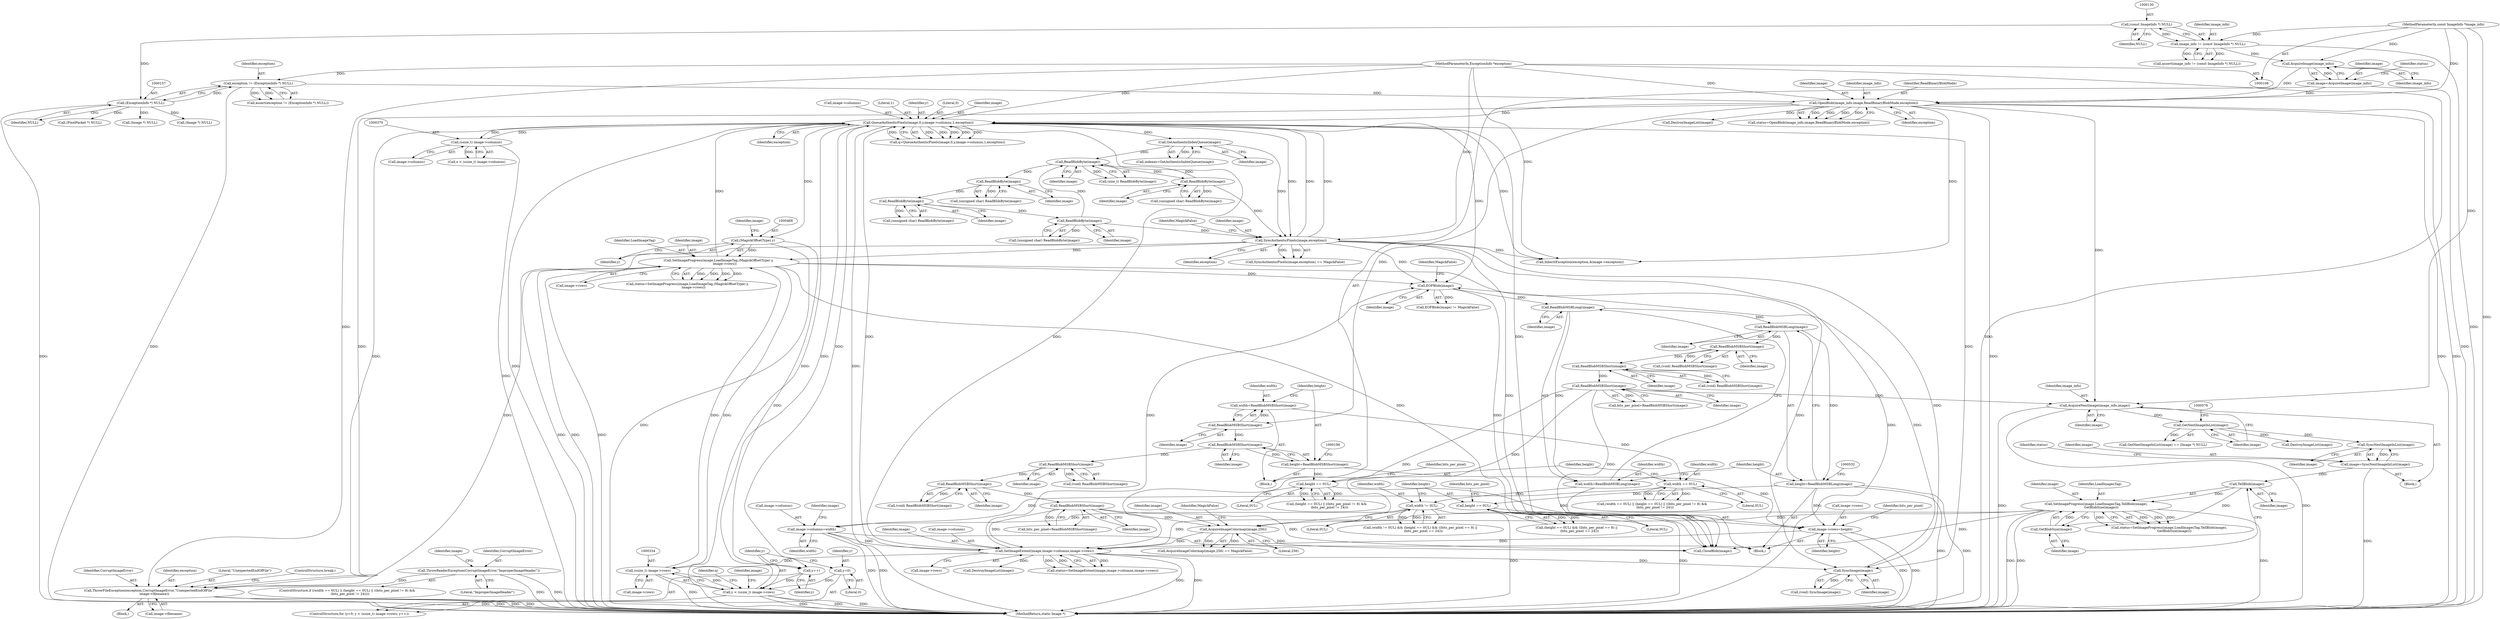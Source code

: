 digraph "0_ImageMagick_f6e9d0d9955e85bdd7540b251cd50d598dacc5e6_47@pointer" {
"1000494" [label="(Call,ThrowFileException(exception,CorruptImageError,\"UnexpectedEndOfFile\",\n          image->filename))"];
"1000343" [label="(Call,QueueAuthenticPixels(image,0,y,image->columns,1,exception))"];
"1000464" [label="(Call,SetImageProgress(image,LoadImageTag,(MagickOffsetType) y,\n            image->rows))"];
"1000448" [label="(Call,SyncAuthenticPixels(image,exception))"];
"1000397" [label="(Call,ReadBlobByte(image))"];
"1000386" [label="(Call,ReadBlobByte(image))"];
"1000420" [label="(Call,ReadBlobByte(image))"];
"1000413" [label="(Call,ReadBlobByte(image))"];
"1000406" [label="(Call,ReadBlobByte(image))"];
"1000361" [label="(Call,GetAuthenticIndexQueue(image))"];
"1000110" [label="(MethodParameterIn,ExceptionInfo *exception)"];
"1000467" [label="(Call,(MagickOffsetType) y)"];
"1000333" [label="(Call,(ssize_t) image->rows)"];
"1000282" [label="(Call,SetImageExtent(image,image->columns,image->rows))"];
"1000207" [label="(Call,ReadBlobMSBShort(image))"];
"1000203" [label="(Call,ReadBlobMSBShort(image))"];
"1000199" [label="(Call,ReadBlobMSBShort(image))"];
"1000195" [label="(Call,ReadBlobMSBShort(image))"];
"1000191" [label="(Call,ReadBlobMSBShort(image))"];
"1000171" [label="(Call,OpenBlob(image_info,image,ReadBinaryBlobMode,exception))"];
"1000167" [label="(Call,AcquireImage(image_info))"];
"1000127" [label="(Call,image_info != (const ImageInfo *) NULL)"];
"1000109" [label="(MethodParameterIn,const ImageInfo *image_info)"];
"1000129" [label="(Call,(const ImageInfo *) NULL)"];
"1000165" [label="(Call,image=AcquireImage(image_info))"];
"1000154" [label="(Call,exception != (ExceptionInfo *) NULL)"];
"1000156" [label="(Call,(ExceptionInfo *) NULL)"];
"1000541" [label="(Call,ReadBlobMSBShort(image))"];
"1000537" [label="(Call,ReadBlobMSBShort(image))"];
"1000533" [label="(Call,ReadBlobMSBShort(image))"];
"1000529" [label="(Call,ReadBlobMSBLong(image))"];
"1000525" [label="(Call,ReadBlobMSBLong(image))"];
"1000490" [label="(Call,EOFBlob(image))"];
"1000486" [label="(Call,SyncImage(image))"];
"1000593" [label="(Call,SetImageProgress(image,LoadImagesTag,TellBlob(image),\n          GetBlobSize(image)))"];
"1000598" [label="(Call,GetBlobSize(image))"];
"1000596" [label="(Call,TellBlob(image))"];
"1000587" [label="(Call,image=SyncNextImageInList(image))"];
"1000589" [label="(Call,SyncNextImageInList(image))"];
"1000573" [label="(Call,GetNextImageInList(image))"];
"1000568" [label="(Call,AcquireNextImage(image_info,image))"];
"1000246" [label="(Call,AcquireImageColormap(image,256))"];
"1000230" [label="(Call,image->columns=width)"];
"1000547" [label="(Call,width != 0UL)"];
"1000523" [label="(Call,width=ReadBlobMSBLong(image))"];
"1000211" [label="(Call,width == 0UL)"];
"1000189" [label="(Call,width=ReadBlobMSBShort(image))"];
"1000235" [label="(Call,image->rows=height)"];
"1000193" [label="(Call,height=ReadBlobMSBShort(image))"];
"1000215" [label="(Call,height == 0UL)"];
"1000527" [label="(Call,height=ReadBlobMSBLong(image))"];
"1000551" [label="(Call,height == 0UL)"];
"1000331" [label="(Call,y < (ssize_t) image->rows)"];
"1000338" [label="(Call,y++)"];
"1000328" [label="(Call,y=0)"];
"1000369" [label="(Call,(ssize_t) image->columns)"];
"1000225" [label="(Call,ThrowReaderException(CorruptImageError,\"ImproperImageHeader\"))"];
"1000204" [label="(Identifier,image)"];
"1000335" [label="(Call,image->rows)"];
"1000469" [label="(Identifier,y)"];
"1000528" [label="(Identifier,height)"];
"1000170" [label="(Identifier,status)"];
"1000546" [label="(Call,(width != 0UL) && (height == 0UL) && ((bits_per_pixel == 8) ||\n      (bits_per_pixel == 24)))"];
"1000191" [label="(Call,ReadBlobMSBShort(image))"];
"1000398" [label="(Identifier,image)"];
"1000284" [label="(Call,image->columns)"];
"1000581" [label="(Call,DestroyImageList(image))"];
"1000217" [label="(Literal,0UL)"];
"1000343" [label="(Call,QueueAuthenticPixels(image,0,y,image->columns,1,exception))"];
"1000153" [label="(Call,assert(exception != (ExceptionInfo *) NULL))"];
"1000397" [label="(Call,ReadBlobByte(image))"];
"1000533" [label="(Call,ReadBlobMSBShort(image))"];
"1000592" [label="(Identifier,status)"];
"1000194" [label="(Identifier,height)"];
"1000597" [label="(Identifier,image)"];
"1000384" [label="(Call,(size_t) ReadBlobByte(image))"];
"1000362" [label="(Identifier,image)"];
"1000550" [label="(Call,(height == 0UL) && ((bits_per_pixel == 8) ||\n      (bits_per_pixel == 24)))"];
"1000347" [label="(Call,image->columns)"];
"1000248" [label="(Literal,256)"];
"1000154" [label="(Call,exception != (ExceptionInfo *) NULL)"];
"1000591" [label="(Call,status=SetImageProgress(image,LoadImagesTag,TellBlob(image),\n          GetBlobSize(image)))"];
"1000350" [label="(Literal,1)"];
"1000387" [label="(Identifier,image)"];
"1000190" [label="(Identifier,width)"];
"1000523" [label="(Call,width=ReadBlobMSBLong(image))"];
"1000615" [label="(MethodReturn,static Image *)"];
"1000610" [label="(Call,CloseBlob(image))"];
"1000126" [label="(Call,assert(image_info != (const ImageInfo *) NULL))"];
"1000420" [label="(Call,ReadBlobByte(image))"];
"1000527" [label="(Call,height=ReadBlobMSBLong(image))"];
"1000572" [label="(Call,GetNextImageInList(image) == (Image *) NULL)"];
"1000451" [label="(Identifier,MagickFalse)"];
"1000497" [label="(Literal,\"UnexpectedEndOfFile\")"];
"1000570" [label="(Identifier,image)"];
"1000237" [label="(Identifier,image)"];
"1000542" [label="(Identifier,image)"];
"1000491" [label="(Identifier,image)"];
"1000369" [label="(Call,(ssize_t) image->columns)"];
"1000573" [label="(Call,GetNextImageInList(image))"];
"1000524" [label="(Identifier,width)"];
"1000406" [label="(Call,ReadBlobByte(image))"];
"1000551" [label="(Call,height == 0UL)"];
"1000213" [label="(Literal,0UL)"];
"1000227" [label="(Literal,\"ImproperImageHeader\")"];
"1000448" [label="(Call,SyncAuthenticPixels(image,exception))"];
"1000165" [label="(Call,image=AcquireImage(image_info))"];
"1000567" [label="(Block,)"];
"1000590" [label="(Identifier,image)"];
"1000239" [label="(Identifier,height)"];
"1000183" [label="(Call,DestroyImageList(image))"];
"1000498" [label="(Call,image->filename)"];
"1000495" [label="(Identifier,exception)"];
"1000537" [label="(Call,ReadBlobMSBShort(image))"];
"1000193" [label="(Call,height=ReadBlobMSBShort(image))"];
"1000328" [label="(Call,y=0)"];
"1000367" [label="(Call,x < (ssize_t) image->columns)"];
"1000414" [label="(Identifier,image)"];
"1000216" [label="(Identifier,height)"];
"1000156" [label="(Call,(ExceptionInfo *) NULL)"];
"1000481" [label="(Identifier,image)"];
"1000127" [label="(Call,image_info != (const ImageInfo *) NULL)"];
"1000486" [label="(Call,SyncImage(image))"];
"1000346" [label="(Identifier,y)"];
"1000404" [label="(Call,(unsigned char) ReadBlobByte(image))"];
"1000407" [label="(Identifier,image)"];
"1000207" [label="(Call,ReadBlobMSBShort(image))"];
"1000395" [label="(Call,(unsigned char) ReadBlobByte(image))"];
"1000421" [label="(Identifier,image)"];
"1000167" [label="(Call,AcquireImage(image_info))"];
"1000345" [label="(Literal,0)"];
"1000295" [label="(Call,InheritException(exception,&image->exception))"];
"1000333" [label="(Call,(ssize_t) image->rows)"];
"1000593" [label="(Call,SetImageProgress(image,LoadImagesTag,TellBlob(image),\n          GetBlobSize(image)))"];
"1000199" [label="(Call,ReadBlobMSBShort(image))"];
"1000541" [label="(Call,ReadBlobMSBShort(image))"];
"1000192" [label="(Identifier,image)"];
"1000226" [label="(Identifier,CorruptImageError)"];
"1000467" [label="(Call,(MagickOffsetType) y)"];
"1000548" [label="(Identifier,width)"];
"1000242" [label="(Identifier,bits_per_pixel)"];
"1000501" [label="(ControlStructure,break;)"];
"1000531" [label="(Call,(void) ReadBlobMSBShort(image))"];
"1000283" [label="(Identifier,image)"];
"1000332" [label="(Identifier,y)"];
"1000338" [label="(Call,y++)"];
"1000331" [label="(Call,y < (ssize_t) image->rows)"];
"1000208" [label="(Identifier,image)"];
"1000594" [label="(Identifier,image)"];
"1000171" [label="(Call,OpenBlob(image_info,image,ReadBinaryBlobMode,exception))"];
"1000230" [label="(Call,image->columns=width)"];
"1000215" [label="(Call,height == 0UL)"];
"1000329" [label="(Identifier,y)"];
"1000175" [label="(Identifier,exception)"];
"1000166" [label="(Identifier,image)"];
"1000492" [label="(Identifier,MagickFalse)"];
"1000247" [label="(Identifier,image)"];
"1000249" [label="(Identifier,MagickFalse)"];
"1000327" [label="(ControlStructure,for (y=0; y < (ssize_t) image->rows; y++))"];
"1000246" [label="(Call,AcquireImageColormap(image,256))"];
"1000174" [label="(Identifier,ReadBinaryBlobMode)"];
"1000196" [label="(Identifier,image)"];
"1000568" [label="(Call,AcquireNextImage(image_info,image))"];
"1000225" [label="(Call,ThrowReaderException(CorruptImageError,\"ImproperImageHeader\"))"];
"1000493" [label="(Block,)"];
"1000212" [label="(Identifier,width)"];
"1000539" [label="(Call,bits_per_pixel=ReadBlobMSBShort(image))"];
"1000552" [label="(Identifier,height)"];
"1000302" [label="(Call,DestroyImageList(image))"];
"1000496" [label="(Identifier,CorruptImageError)"];
"1000538" [label="(Identifier,image)"];
"1000195" [label="(Call,ReadBlobMSBShort(image))"];
"1000599" [label="(Identifier,image)"];
"1000234" [label="(Identifier,width)"];
"1000342" [label="(Identifier,q)"];
"1000534" [label="(Identifier,image)"];
"1000595" [label="(Identifier,LoadImagesTag)"];
"1000361" [label="(Call,GetAuthenticIndexQueue(image))"];
"1000487" [label="(Identifier,image)"];
"1000490" [label="(Call,EOFBlob(image))"];
"1000351" [label="(Identifier,exception)"];
"1000339" [label="(Identifier,y)"];
"1000553" [label="(Literal,0UL)"];
"1000355" [label="(Call,(PixelPacket *) NULL)"];
"1000189" [label="(Call,width=ReadBlobMSBShort(image))"];
"1000214" [label="(Call,(height == 0UL) || ((bits_per_pixel != 8) &&\n      (bits_per_pixel != 24)))"];
"1000280" [label="(Call,status=SetImageExtent(image,image->columns,image->rows))"];
"1000205" [label="(Call,bits_per_pixel=ReadBlobMSBShort(image))"];
"1000330" [label="(Literal,0)"];
"1000129" [label="(Call,(const ImageInfo *) NULL)"];
"1000530" [label="(Identifier,image)"];
"1000110" [label="(MethodParameterIn,ExceptionInfo *exception)"];
"1000109" [label="(MethodParameterIn,const ImageInfo *image_info)"];
"1000588" [label="(Identifier,image)"];
"1000211" [label="(Call,width == 0UL)"];
"1000231" [label="(Call,image->columns)"];
"1000596" [label="(Call,TellBlob(image))"];
"1000169" [label="(Call,status=OpenBlob(image_info,image,ReadBinaryBlobMode,exception))"];
"1000484" [label="(Call,(void) SyncImage(image))"];
"1000341" [label="(Call,q=QueueAuthenticPixels(image,0,y,image->columns,1,exception))"];
"1000450" [label="(Identifier,exception)"];
"1000282" [label="(Call,SetImageExtent(image,image->columns,image->rows))"];
"1000598" [label="(Call,GetBlobSize(image))"];
"1000526" [label="(Identifier,image)"];
"1000575" [label="(Call,(Image *) NULL)"];
"1000587" [label="(Call,image=SyncNextImageInList(image))"];
"1000128" [label="(Identifier,image_info)"];
"1000471" [label="(Identifier,image)"];
"1000418" [label="(Call,(unsigned char) ReadBlobByte(image))"];
"1000235" [label="(Call,image->rows=height)"];
"1000186" [label="(Call,(Image *) NULL)"];
"1000547" [label="(Call,width != 0UL)"];
"1000489" [label="(Call,EOFBlob(image) != MagickFalse)"];
"1000232" [label="(Identifier,image)"];
"1000197" [label="(Call,(void) ReadBlobMSBShort(image))"];
"1000359" [label="(Call,indexes=GetAuthenticIndexQueue(image))"];
"1000556" [label="(Identifier,bits_per_pixel)"];
"1000535" [label="(Call,(void) ReadBlobMSBShort(image))"];
"1000210" [label="(Call,(width == 0UL) || (height == 0UL) || ((bits_per_pixel != 8) &&\n      (bits_per_pixel != 24)))"];
"1000229" [label="(Block,)"];
"1000494" [label="(Call,ThrowFileException(exception,CorruptImageError,\"UnexpectedEndOfFile\",\n          image->filename))"];
"1000155" [label="(Identifier,exception)"];
"1000203" [label="(Call,ReadBlobMSBShort(image))"];
"1000413" [label="(Call,ReadBlobByte(image))"];
"1000201" [label="(Call,(void) ReadBlobMSBShort(image))"];
"1000465" [label="(Identifier,image)"];
"1000173" [label="(Identifier,image)"];
"1000245" [label="(Call,AcquireImageColormap(image,256) == MagickFalse)"];
"1000236" [label="(Call,image->rows)"];
"1000462" [label="(Call,status=SetImageProgress(image,LoadImageTag,(MagickOffsetType) y,\n            image->rows))"];
"1000529" [label="(Call,ReadBlobMSBLong(image))"];
"1000220" [label="(Identifier,bits_per_pixel)"];
"1000287" [label="(Call,image->rows)"];
"1000158" [label="(Identifier,NULL)"];
"1000200" [label="(Identifier,image)"];
"1000549" [label="(Literal,0UL)"];
"1000209" [label="(ControlStructure,if ((width == 0UL) || (height == 0UL) || ((bits_per_pixel != 8) &&\n      (bits_per_pixel != 24))))"];
"1000464" [label="(Call,SetImageProgress(image,LoadImageTag,(MagickOffsetType) y,\n            image->rows))"];
"1000470" [label="(Call,image->rows)"];
"1000371" [label="(Call,image->columns)"];
"1000525" [label="(Call,ReadBlobMSBLong(image))"];
"1000344" [label="(Identifier,image)"];
"1000589" [label="(Call,SyncNextImageInList(image))"];
"1000466" [label="(Identifier,LoadImageTag)"];
"1000411" [label="(Call,(unsigned char) ReadBlobByte(image))"];
"1000386" [label="(Call,ReadBlobByte(image))"];
"1000447" [label="(Call,SyncAuthenticPixels(image,exception) == MagickFalse)"];
"1000569" [label="(Identifier,image_info)"];
"1000168" [label="(Identifier,image_info)"];
"1000111" [label="(Block,)"];
"1000172" [label="(Identifier,image_info)"];
"1000449" [label="(Identifier,image)"];
"1000574" [label="(Identifier,image)"];
"1000131" [label="(Identifier,NULL)"];
"1000494" -> "1000493"  [label="AST: "];
"1000494" -> "1000498"  [label="CFG: "];
"1000495" -> "1000494"  [label="AST: "];
"1000496" -> "1000494"  [label="AST: "];
"1000497" -> "1000494"  [label="AST: "];
"1000498" -> "1000494"  [label="AST: "];
"1000501" -> "1000494"  [label="CFG: "];
"1000494" -> "1000615"  [label="DDG: "];
"1000494" -> "1000615"  [label="DDG: "];
"1000494" -> "1000615"  [label="DDG: "];
"1000494" -> "1000615"  [label="DDG: "];
"1000343" -> "1000494"  [label="DDG: "];
"1000448" -> "1000494"  [label="DDG: "];
"1000171" -> "1000494"  [label="DDG: "];
"1000110" -> "1000494"  [label="DDG: "];
"1000225" -> "1000494"  [label="DDG: "];
"1000343" -> "1000341"  [label="AST: "];
"1000343" -> "1000351"  [label="CFG: "];
"1000344" -> "1000343"  [label="AST: "];
"1000345" -> "1000343"  [label="AST: "];
"1000346" -> "1000343"  [label="AST: "];
"1000347" -> "1000343"  [label="AST: "];
"1000350" -> "1000343"  [label="AST: "];
"1000351" -> "1000343"  [label="AST: "];
"1000341" -> "1000343"  [label="CFG: "];
"1000343" -> "1000615"  [label="DDG: "];
"1000343" -> "1000615"  [label="DDG: "];
"1000343" -> "1000615"  [label="DDG: "];
"1000343" -> "1000295"  [label="DDG: "];
"1000343" -> "1000338"  [label="DDG: "];
"1000343" -> "1000341"  [label="DDG: "];
"1000343" -> "1000341"  [label="DDG: "];
"1000343" -> "1000341"  [label="DDG: "];
"1000343" -> "1000341"  [label="DDG: "];
"1000343" -> "1000341"  [label="DDG: "];
"1000343" -> "1000341"  [label="DDG: "];
"1000464" -> "1000343"  [label="DDG: "];
"1000448" -> "1000343"  [label="DDG: "];
"1000448" -> "1000343"  [label="DDG: "];
"1000282" -> "1000343"  [label="DDG: "];
"1000282" -> "1000343"  [label="DDG: "];
"1000331" -> "1000343"  [label="DDG: "];
"1000369" -> "1000343"  [label="DDG: "];
"1000171" -> "1000343"  [label="DDG: "];
"1000110" -> "1000343"  [label="DDG: "];
"1000343" -> "1000361"  [label="DDG: "];
"1000343" -> "1000369"  [label="DDG: "];
"1000343" -> "1000448"  [label="DDG: "];
"1000343" -> "1000467"  [label="DDG: "];
"1000343" -> "1000486"  [label="DDG: "];
"1000343" -> "1000490"  [label="DDG: "];
"1000343" -> "1000610"  [label="DDG: "];
"1000464" -> "1000462"  [label="AST: "];
"1000464" -> "1000470"  [label="CFG: "];
"1000465" -> "1000464"  [label="AST: "];
"1000466" -> "1000464"  [label="AST: "];
"1000467" -> "1000464"  [label="AST: "];
"1000470" -> "1000464"  [label="AST: "];
"1000462" -> "1000464"  [label="CFG: "];
"1000464" -> "1000615"  [label="DDG: "];
"1000464" -> "1000615"  [label="DDG: "];
"1000464" -> "1000615"  [label="DDG: "];
"1000464" -> "1000333"  [label="DDG: "];
"1000464" -> "1000462"  [label="DDG: "];
"1000464" -> "1000462"  [label="DDG: "];
"1000464" -> "1000462"  [label="DDG: "];
"1000464" -> "1000462"  [label="DDG: "];
"1000448" -> "1000464"  [label="DDG: "];
"1000467" -> "1000464"  [label="DDG: "];
"1000333" -> "1000464"  [label="DDG: "];
"1000464" -> "1000486"  [label="DDG: "];
"1000464" -> "1000490"  [label="DDG: "];
"1000464" -> "1000610"  [label="DDG: "];
"1000448" -> "1000447"  [label="AST: "];
"1000448" -> "1000450"  [label="CFG: "];
"1000449" -> "1000448"  [label="AST: "];
"1000450" -> "1000448"  [label="AST: "];
"1000451" -> "1000448"  [label="CFG: "];
"1000448" -> "1000615"  [label="DDG: "];
"1000448" -> "1000295"  [label="DDG: "];
"1000448" -> "1000447"  [label="DDG: "];
"1000448" -> "1000447"  [label="DDG: "];
"1000397" -> "1000448"  [label="DDG: "];
"1000420" -> "1000448"  [label="DDG: "];
"1000361" -> "1000448"  [label="DDG: "];
"1000110" -> "1000448"  [label="DDG: "];
"1000448" -> "1000486"  [label="DDG: "];
"1000448" -> "1000490"  [label="DDG: "];
"1000448" -> "1000610"  [label="DDG: "];
"1000397" -> "1000395"  [label="AST: "];
"1000397" -> "1000398"  [label="CFG: "];
"1000398" -> "1000397"  [label="AST: "];
"1000395" -> "1000397"  [label="CFG: "];
"1000397" -> "1000386"  [label="DDG: "];
"1000397" -> "1000395"  [label="DDG: "];
"1000386" -> "1000397"  [label="DDG: "];
"1000386" -> "1000384"  [label="AST: "];
"1000386" -> "1000387"  [label="CFG: "];
"1000387" -> "1000386"  [label="AST: "];
"1000384" -> "1000386"  [label="CFG: "];
"1000386" -> "1000384"  [label="DDG: "];
"1000420" -> "1000386"  [label="DDG: "];
"1000361" -> "1000386"  [label="DDG: "];
"1000386" -> "1000406"  [label="DDG: "];
"1000420" -> "1000418"  [label="AST: "];
"1000420" -> "1000421"  [label="CFG: "];
"1000421" -> "1000420"  [label="AST: "];
"1000418" -> "1000420"  [label="CFG: "];
"1000420" -> "1000418"  [label="DDG: "];
"1000413" -> "1000420"  [label="DDG: "];
"1000413" -> "1000411"  [label="AST: "];
"1000413" -> "1000414"  [label="CFG: "];
"1000414" -> "1000413"  [label="AST: "];
"1000411" -> "1000413"  [label="CFG: "];
"1000413" -> "1000411"  [label="DDG: "];
"1000406" -> "1000413"  [label="DDG: "];
"1000406" -> "1000404"  [label="AST: "];
"1000406" -> "1000407"  [label="CFG: "];
"1000407" -> "1000406"  [label="AST: "];
"1000404" -> "1000406"  [label="CFG: "];
"1000406" -> "1000404"  [label="DDG: "];
"1000361" -> "1000359"  [label="AST: "];
"1000361" -> "1000362"  [label="CFG: "];
"1000362" -> "1000361"  [label="AST: "];
"1000359" -> "1000361"  [label="CFG: "];
"1000361" -> "1000359"  [label="DDG: "];
"1000110" -> "1000108"  [label="AST: "];
"1000110" -> "1000615"  [label="DDG: "];
"1000110" -> "1000154"  [label="DDG: "];
"1000110" -> "1000171"  [label="DDG: "];
"1000110" -> "1000295"  [label="DDG: "];
"1000467" -> "1000469"  [label="CFG: "];
"1000468" -> "1000467"  [label="AST: "];
"1000469" -> "1000467"  [label="AST: "];
"1000471" -> "1000467"  [label="CFG: "];
"1000467" -> "1000615"  [label="DDG: "];
"1000467" -> "1000338"  [label="DDG: "];
"1000333" -> "1000331"  [label="AST: "];
"1000333" -> "1000335"  [label="CFG: "];
"1000334" -> "1000333"  [label="AST: "];
"1000335" -> "1000333"  [label="AST: "];
"1000331" -> "1000333"  [label="CFG: "];
"1000333" -> "1000615"  [label="DDG: "];
"1000333" -> "1000331"  [label="DDG: "];
"1000282" -> "1000333"  [label="DDG: "];
"1000282" -> "1000280"  [label="AST: "];
"1000282" -> "1000287"  [label="CFG: "];
"1000283" -> "1000282"  [label="AST: "];
"1000284" -> "1000282"  [label="AST: "];
"1000287" -> "1000282"  [label="AST: "];
"1000280" -> "1000282"  [label="CFG: "];
"1000282" -> "1000615"  [label="DDG: "];
"1000282" -> "1000615"  [label="DDG: "];
"1000282" -> "1000280"  [label="DDG: "];
"1000282" -> "1000280"  [label="DDG: "];
"1000282" -> "1000280"  [label="DDG: "];
"1000207" -> "1000282"  [label="DDG: "];
"1000541" -> "1000282"  [label="DDG: "];
"1000593" -> "1000282"  [label="DDG: "];
"1000246" -> "1000282"  [label="DDG: "];
"1000230" -> "1000282"  [label="DDG: "];
"1000235" -> "1000282"  [label="DDG: "];
"1000282" -> "1000302"  [label="DDG: "];
"1000282" -> "1000486"  [label="DDG: "];
"1000282" -> "1000490"  [label="DDG: "];
"1000207" -> "1000205"  [label="AST: "];
"1000207" -> "1000208"  [label="CFG: "];
"1000208" -> "1000207"  [label="AST: "];
"1000205" -> "1000207"  [label="CFG: "];
"1000207" -> "1000205"  [label="DDG: "];
"1000203" -> "1000207"  [label="DDG: "];
"1000207" -> "1000246"  [label="DDG: "];
"1000207" -> "1000610"  [label="DDG: "];
"1000203" -> "1000201"  [label="AST: "];
"1000203" -> "1000204"  [label="CFG: "];
"1000204" -> "1000203"  [label="AST: "];
"1000201" -> "1000203"  [label="CFG: "];
"1000203" -> "1000201"  [label="DDG: "];
"1000199" -> "1000203"  [label="DDG: "];
"1000199" -> "1000197"  [label="AST: "];
"1000199" -> "1000200"  [label="CFG: "];
"1000200" -> "1000199"  [label="AST: "];
"1000197" -> "1000199"  [label="CFG: "];
"1000199" -> "1000197"  [label="DDG: "];
"1000195" -> "1000199"  [label="DDG: "];
"1000195" -> "1000193"  [label="AST: "];
"1000195" -> "1000196"  [label="CFG: "];
"1000196" -> "1000195"  [label="AST: "];
"1000193" -> "1000195"  [label="CFG: "];
"1000195" -> "1000193"  [label="DDG: "];
"1000191" -> "1000195"  [label="DDG: "];
"1000191" -> "1000189"  [label="AST: "];
"1000191" -> "1000192"  [label="CFG: "];
"1000192" -> "1000191"  [label="AST: "];
"1000189" -> "1000191"  [label="CFG: "];
"1000191" -> "1000189"  [label="DDG: "];
"1000171" -> "1000191"  [label="DDG: "];
"1000171" -> "1000169"  [label="AST: "];
"1000171" -> "1000175"  [label="CFG: "];
"1000172" -> "1000171"  [label="AST: "];
"1000173" -> "1000171"  [label="AST: "];
"1000174" -> "1000171"  [label="AST: "];
"1000175" -> "1000171"  [label="AST: "];
"1000169" -> "1000171"  [label="CFG: "];
"1000171" -> "1000615"  [label="DDG: "];
"1000171" -> "1000615"  [label="DDG: "];
"1000171" -> "1000615"  [label="DDG: "];
"1000171" -> "1000169"  [label="DDG: "];
"1000171" -> "1000169"  [label="DDG: "];
"1000171" -> "1000169"  [label="DDG: "];
"1000171" -> "1000169"  [label="DDG: "];
"1000167" -> "1000171"  [label="DDG: "];
"1000109" -> "1000171"  [label="DDG: "];
"1000165" -> "1000171"  [label="DDG: "];
"1000154" -> "1000171"  [label="DDG: "];
"1000171" -> "1000183"  [label="DDG: "];
"1000171" -> "1000295"  [label="DDG: "];
"1000171" -> "1000568"  [label="DDG: "];
"1000167" -> "1000165"  [label="AST: "];
"1000167" -> "1000168"  [label="CFG: "];
"1000168" -> "1000167"  [label="AST: "];
"1000165" -> "1000167"  [label="CFG: "];
"1000167" -> "1000165"  [label="DDG: "];
"1000127" -> "1000167"  [label="DDG: "];
"1000109" -> "1000167"  [label="DDG: "];
"1000127" -> "1000126"  [label="AST: "];
"1000127" -> "1000129"  [label="CFG: "];
"1000128" -> "1000127"  [label="AST: "];
"1000129" -> "1000127"  [label="AST: "];
"1000126" -> "1000127"  [label="CFG: "];
"1000127" -> "1000615"  [label="DDG: "];
"1000127" -> "1000126"  [label="DDG: "];
"1000127" -> "1000126"  [label="DDG: "];
"1000109" -> "1000127"  [label="DDG: "];
"1000129" -> "1000127"  [label="DDG: "];
"1000109" -> "1000108"  [label="AST: "];
"1000109" -> "1000615"  [label="DDG: "];
"1000109" -> "1000568"  [label="DDG: "];
"1000129" -> "1000131"  [label="CFG: "];
"1000130" -> "1000129"  [label="AST: "];
"1000131" -> "1000129"  [label="AST: "];
"1000129" -> "1000156"  [label="DDG: "];
"1000165" -> "1000111"  [label="AST: "];
"1000166" -> "1000165"  [label="AST: "];
"1000170" -> "1000165"  [label="CFG: "];
"1000165" -> "1000615"  [label="DDG: "];
"1000154" -> "1000153"  [label="AST: "];
"1000154" -> "1000156"  [label="CFG: "];
"1000155" -> "1000154"  [label="AST: "];
"1000156" -> "1000154"  [label="AST: "];
"1000153" -> "1000154"  [label="CFG: "];
"1000154" -> "1000615"  [label="DDG: "];
"1000154" -> "1000153"  [label="DDG: "];
"1000154" -> "1000153"  [label="DDG: "];
"1000156" -> "1000154"  [label="DDG: "];
"1000156" -> "1000158"  [label="CFG: "];
"1000157" -> "1000156"  [label="AST: "];
"1000158" -> "1000156"  [label="AST: "];
"1000156" -> "1000615"  [label="DDG: "];
"1000156" -> "1000186"  [label="DDG: "];
"1000156" -> "1000355"  [label="DDG: "];
"1000156" -> "1000575"  [label="DDG: "];
"1000541" -> "1000539"  [label="AST: "];
"1000541" -> "1000542"  [label="CFG: "];
"1000542" -> "1000541"  [label="AST: "];
"1000539" -> "1000541"  [label="CFG: "];
"1000541" -> "1000246"  [label="DDG: "];
"1000541" -> "1000539"  [label="DDG: "];
"1000537" -> "1000541"  [label="DDG: "];
"1000541" -> "1000568"  [label="DDG: "];
"1000541" -> "1000610"  [label="DDG: "];
"1000537" -> "1000535"  [label="AST: "];
"1000537" -> "1000538"  [label="CFG: "];
"1000538" -> "1000537"  [label="AST: "];
"1000535" -> "1000537"  [label="CFG: "];
"1000537" -> "1000535"  [label="DDG: "];
"1000533" -> "1000537"  [label="DDG: "];
"1000533" -> "1000531"  [label="AST: "];
"1000533" -> "1000534"  [label="CFG: "];
"1000534" -> "1000533"  [label="AST: "];
"1000531" -> "1000533"  [label="CFG: "];
"1000533" -> "1000531"  [label="DDG: "];
"1000529" -> "1000533"  [label="DDG: "];
"1000529" -> "1000527"  [label="AST: "];
"1000529" -> "1000530"  [label="CFG: "];
"1000530" -> "1000529"  [label="AST: "];
"1000527" -> "1000529"  [label="CFG: "];
"1000529" -> "1000527"  [label="DDG: "];
"1000525" -> "1000529"  [label="DDG: "];
"1000525" -> "1000523"  [label="AST: "];
"1000525" -> "1000526"  [label="CFG: "];
"1000526" -> "1000525"  [label="AST: "];
"1000523" -> "1000525"  [label="CFG: "];
"1000525" -> "1000523"  [label="DDG: "];
"1000490" -> "1000525"  [label="DDG: "];
"1000490" -> "1000489"  [label="AST: "];
"1000490" -> "1000491"  [label="CFG: "];
"1000491" -> "1000490"  [label="AST: "];
"1000492" -> "1000490"  [label="CFG: "];
"1000490" -> "1000489"  [label="DDG: "];
"1000486" -> "1000490"  [label="DDG: "];
"1000490" -> "1000610"  [label="DDG: "];
"1000486" -> "1000484"  [label="AST: "];
"1000486" -> "1000487"  [label="CFG: "];
"1000487" -> "1000486"  [label="AST: "];
"1000484" -> "1000486"  [label="CFG: "];
"1000486" -> "1000484"  [label="DDG: "];
"1000593" -> "1000591"  [label="AST: "];
"1000593" -> "1000598"  [label="CFG: "];
"1000594" -> "1000593"  [label="AST: "];
"1000595" -> "1000593"  [label="AST: "];
"1000596" -> "1000593"  [label="AST: "];
"1000598" -> "1000593"  [label="AST: "];
"1000591" -> "1000593"  [label="CFG: "];
"1000593" -> "1000615"  [label="DDG: "];
"1000593" -> "1000615"  [label="DDG: "];
"1000593" -> "1000615"  [label="DDG: "];
"1000593" -> "1000246"  [label="DDG: "];
"1000593" -> "1000591"  [label="DDG: "];
"1000593" -> "1000591"  [label="DDG: "];
"1000593" -> "1000591"  [label="DDG: "];
"1000593" -> "1000591"  [label="DDG: "];
"1000598" -> "1000593"  [label="DDG: "];
"1000596" -> "1000593"  [label="DDG: "];
"1000593" -> "1000610"  [label="DDG: "];
"1000598" -> "1000599"  [label="CFG: "];
"1000599" -> "1000598"  [label="AST: "];
"1000596" -> "1000598"  [label="DDG: "];
"1000596" -> "1000597"  [label="CFG: "];
"1000597" -> "1000596"  [label="AST: "];
"1000599" -> "1000596"  [label="CFG: "];
"1000587" -> "1000596"  [label="DDG: "];
"1000587" -> "1000567"  [label="AST: "];
"1000587" -> "1000589"  [label="CFG: "];
"1000588" -> "1000587"  [label="AST: "];
"1000589" -> "1000587"  [label="AST: "];
"1000592" -> "1000587"  [label="CFG: "];
"1000587" -> "1000615"  [label="DDG: "];
"1000589" -> "1000587"  [label="DDG: "];
"1000589" -> "1000590"  [label="CFG: "];
"1000590" -> "1000589"  [label="AST: "];
"1000573" -> "1000589"  [label="DDG: "];
"1000573" -> "1000572"  [label="AST: "];
"1000573" -> "1000574"  [label="CFG: "];
"1000574" -> "1000573"  [label="AST: "];
"1000576" -> "1000573"  [label="CFG: "];
"1000573" -> "1000572"  [label="DDG: "];
"1000568" -> "1000573"  [label="DDG: "];
"1000573" -> "1000581"  [label="DDG: "];
"1000568" -> "1000567"  [label="AST: "];
"1000568" -> "1000570"  [label="CFG: "];
"1000569" -> "1000568"  [label="AST: "];
"1000570" -> "1000568"  [label="AST: "];
"1000574" -> "1000568"  [label="CFG: "];
"1000568" -> "1000615"  [label="DDG: "];
"1000568" -> "1000615"  [label="DDG: "];
"1000246" -> "1000245"  [label="AST: "];
"1000246" -> "1000248"  [label="CFG: "];
"1000247" -> "1000246"  [label="AST: "];
"1000248" -> "1000246"  [label="AST: "];
"1000249" -> "1000246"  [label="CFG: "];
"1000246" -> "1000245"  [label="DDG: "];
"1000246" -> "1000245"  [label="DDG: "];
"1000246" -> "1000610"  [label="DDG: "];
"1000230" -> "1000229"  [label="AST: "];
"1000230" -> "1000234"  [label="CFG: "];
"1000231" -> "1000230"  [label="AST: "];
"1000234" -> "1000230"  [label="AST: "];
"1000237" -> "1000230"  [label="CFG: "];
"1000230" -> "1000615"  [label="DDG: "];
"1000230" -> "1000615"  [label="DDG: "];
"1000547" -> "1000230"  [label="DDG: "];
"1000211" -> "1000230"  [label="DDG: "];
"1000547" -> "1000546"  [label="AST: "];
"1000547" -> "1000549"  [label="CFG: "];
"1000548" -> "1000547"  [label="AST: "];
"1000549" -> "1000547"  [label="AST: "];
"1000552" -> "1000547"  [label="CFG: "];
"1000546" -> "1000547"  [label="CFG: "];
"1000547" -> "1000615"  [label="DDG: "];
"1000547" -> "1000546"  [label="DDG: "];
"1000547" -> "1000546"  [label="DDG: "];
"1000523" -> "1000547"  [label="DDG: "];
"1000523" -> "1000229"  [label="AST: "];
"1000524" -> "1000523"  [label="AST: "];
"1000528" -> "1000523"  [label="CFG: "];
"1000211" -> "1000210"  [label="AST: "];
"1000211" -> "1000213"  [label="CFG: "];
"1000212" -> "1000211"  [label="AST: "];
"1000213" -> "1000211"  [label="AST: "];
"1000216" -> "1000211"  [label="CFG: "];
"1000210" -> "1000211"  [label="CFG: "];
"1000211" -> "1000210"  [label="DDG: "];
"1000211" -> "1000210"  [label="DDG: "];
"1000189" -> "1000211"  [label="DDG: "];
"1000189" -> "1000111"  [label="AST: "];
"1000190" -> "1000189"  [label="AST: "];
"1000194" -> "1000189"  [label="CFG: "];
"1000235" -> "1000229"  [label="AST: "];
"1000235" -> "1000239"  [label="CFG: "];
"1000236" -> "1000235"  [label="AST: "];
"1000239" -> "1000235"  [label="AST: "];
"1000242" -> "1000235"  [label="CFG: "];
"1000235" -> "1000615"  [label="DDG: "];
"1000235" -> "1000615"  [label="DDG: "];
"1000193" -> "1000235"  [label="DDG: "];
"1000215" -> "1000235"  [label="DDG: "];
"1000527" -> "1000235"  [label="DDG: "];
"1000551" -> "1000235"  [label="DDG: "];
"1000193" -> "1000111"  [label="AST: "];
"1000194" -> "1000193"  [label="AST: "];
"1000198" -> "1000193"  [label="CFG: "];
"1000193" -> "1000215"  [label="DDG: "];
"1000215" -> "1000214"  [label="AST: "];
"1000215" -> "1000217"  [label="CFG: "];
"1000216" -> "1000215"  [label="AST: "];
"1000217" -> "1000215"  [label="AST: "];
"1000220" -> "1000215"  [label="CFG: "];
"1000214" -> "1000215"  [label="CFG: "];
"1000215" -> "1000214"  [label="DDG: "];
"1000215" -> "1000214"  [label="DDG: "];
"1000527" -> "1000229"  [label="AST: "];
"1000528" -> "1000527"  [label="AST: "];
"1000532" -> "1000527"  [label="CFG: "];
"1000527" -> "1000615"  [label="DDG: "];
"1000527" -> "1000615"  [label="DDG: "];
"1000527" -> "1000551"  [label="DDG: "];
"1000551" -> "1000550"  [label="AST: "];
"1000551" -> "1000553"  [label="CFG: "];
"1000552" -> "1000551"  [label="AST: "];
"1000553" -> "1000551"  [label="AST: "];
"1000556" -> "1000551"  [label="CFG: "];
"1000550" -> "1000551"  [label="CFG: "];
"1000551" -> "1000615"  [label="DDG: "];
"1000551" -> "1000550"  [label="DDG: "];
"1000551" -> "1000550"  [label="DDG: "];
"1000331" -> "1000327"  [label="AST: "];
"1000332" -> "1000331"  [label="AST: "];
"1000342" -> "1000331"  [label="CFG: "];
"1000481" -> "1000331"  [label="CFG: "];
"1000331" -> "1000615"  [label="DDG: "];
"1000331" -> "1000615"  [label="DDG: "];
"1000331" -> "1000615"  [label="DDG: "];
"1000338" -> "1000331"  [label="DDG: "];
"1000328" -> "1000331"  [label="DDG: "];
"1000338" -> "1000327"  [label="AST: "];
"1000338" -> "1000339"  [label="CFG: "];
"1000339" -> "1000338"  [label="AST: "];
"1000332" -> "1000338"  [label="CFG: "];
"1000328" -> "1000327"  [label="AST: "];
"1000328" -> "1000330"  [label="CFG: "];
"1000329" -> "1000328"  [label="AST: "];
"1000330" -> "1000328"  [label="AST: "];
"1000332" -> "1000328"  [label="CFG: "];
"1000369" -> "1000367"  [label="AST: "];
"1000369" -> "1000371"  [label="CFG: "];
"1000370" -> "1000369"  [label="AST: "];
"1000371" -> "1000369"  [label="AST: "];
"1000367" -> "1000369"  [label="CFG: "];
"1000369" -> "1000615"  [label="DDG: "];
"1000369" -> "1000367"  [label="DDG: "];
"1000225" -> "1000209"  [label="AST: "];
"1000225" -> "1000227"  [label="CFG: "];
"1000226" -> "1000225"  [label="AST: "];
"1000227" -> "1000225"  [label="AST: "];
"1000232" -> "1000225"  [label="CFG: "];
"1000225" -> "1000615"  [label="DDG: "];
"1000225" -> "1000615"  [label="DDG: "];
}
